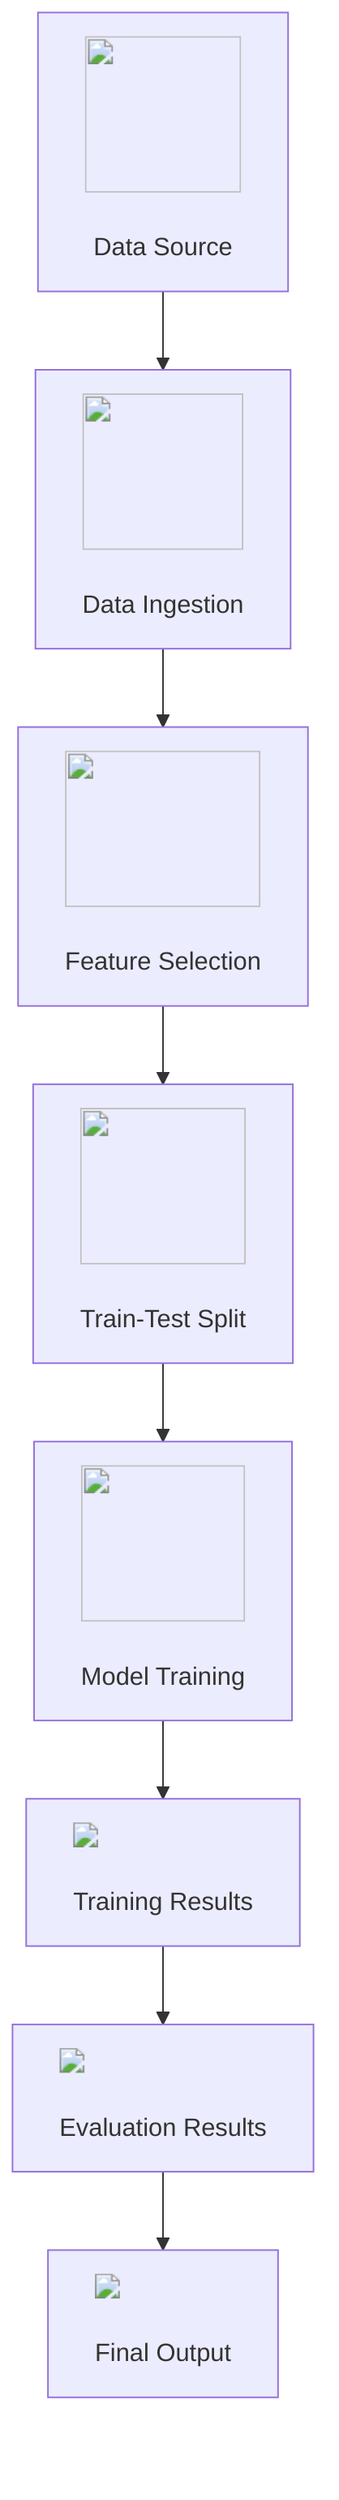graph TD;
A["<img src='icons/database.svg' width=100 height=100/> <br/> Data Source"]
B["<img src='icons/file.svg' width=100 height=100/> <br/> Data Ingestion"]
C["<img src='icons/column_split.svg' width=100 height=100/> <br/> Feature Selection"]
D["<img src='icons/row_split.svg' width=100 height=100/> <br/> Train-Test Split"]
E["<img src='icons/brain.svg' width=100 height=100/> <br/> Model Training"]
F["<img src='dummy_plots/scatter_plot_template.svg'/> <br/> Training Results"]
G["<img src='dummy_plots/lineplot_template.svg'/> <br/> Evaluation Results"]
H["<img src='dummy_plots/barplot_template.svg'/> <br/> Final Output"]

A --> B --> C --> D --> E --> F --> G --> H;